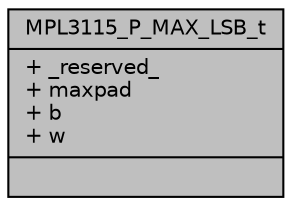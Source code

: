 digraph "MPL3115_P_MAX_LSB_t"
{
  edge [fontname="Helvetica",fontsize="10",labelfontname="Helvetica",labelfontsize="10"];
  node [fontname="Helvetica",fontsize="10",shape=record];
  Node1 [label="{MPL3115_P_MAX_LSB_t\n|+ _reserved_\l+ maxpad\l+ b\l+ w\l|}",height=0.2,width=0.4,color="black", fillcolor="grey75", style="filled", fontcolor="black"];
}
